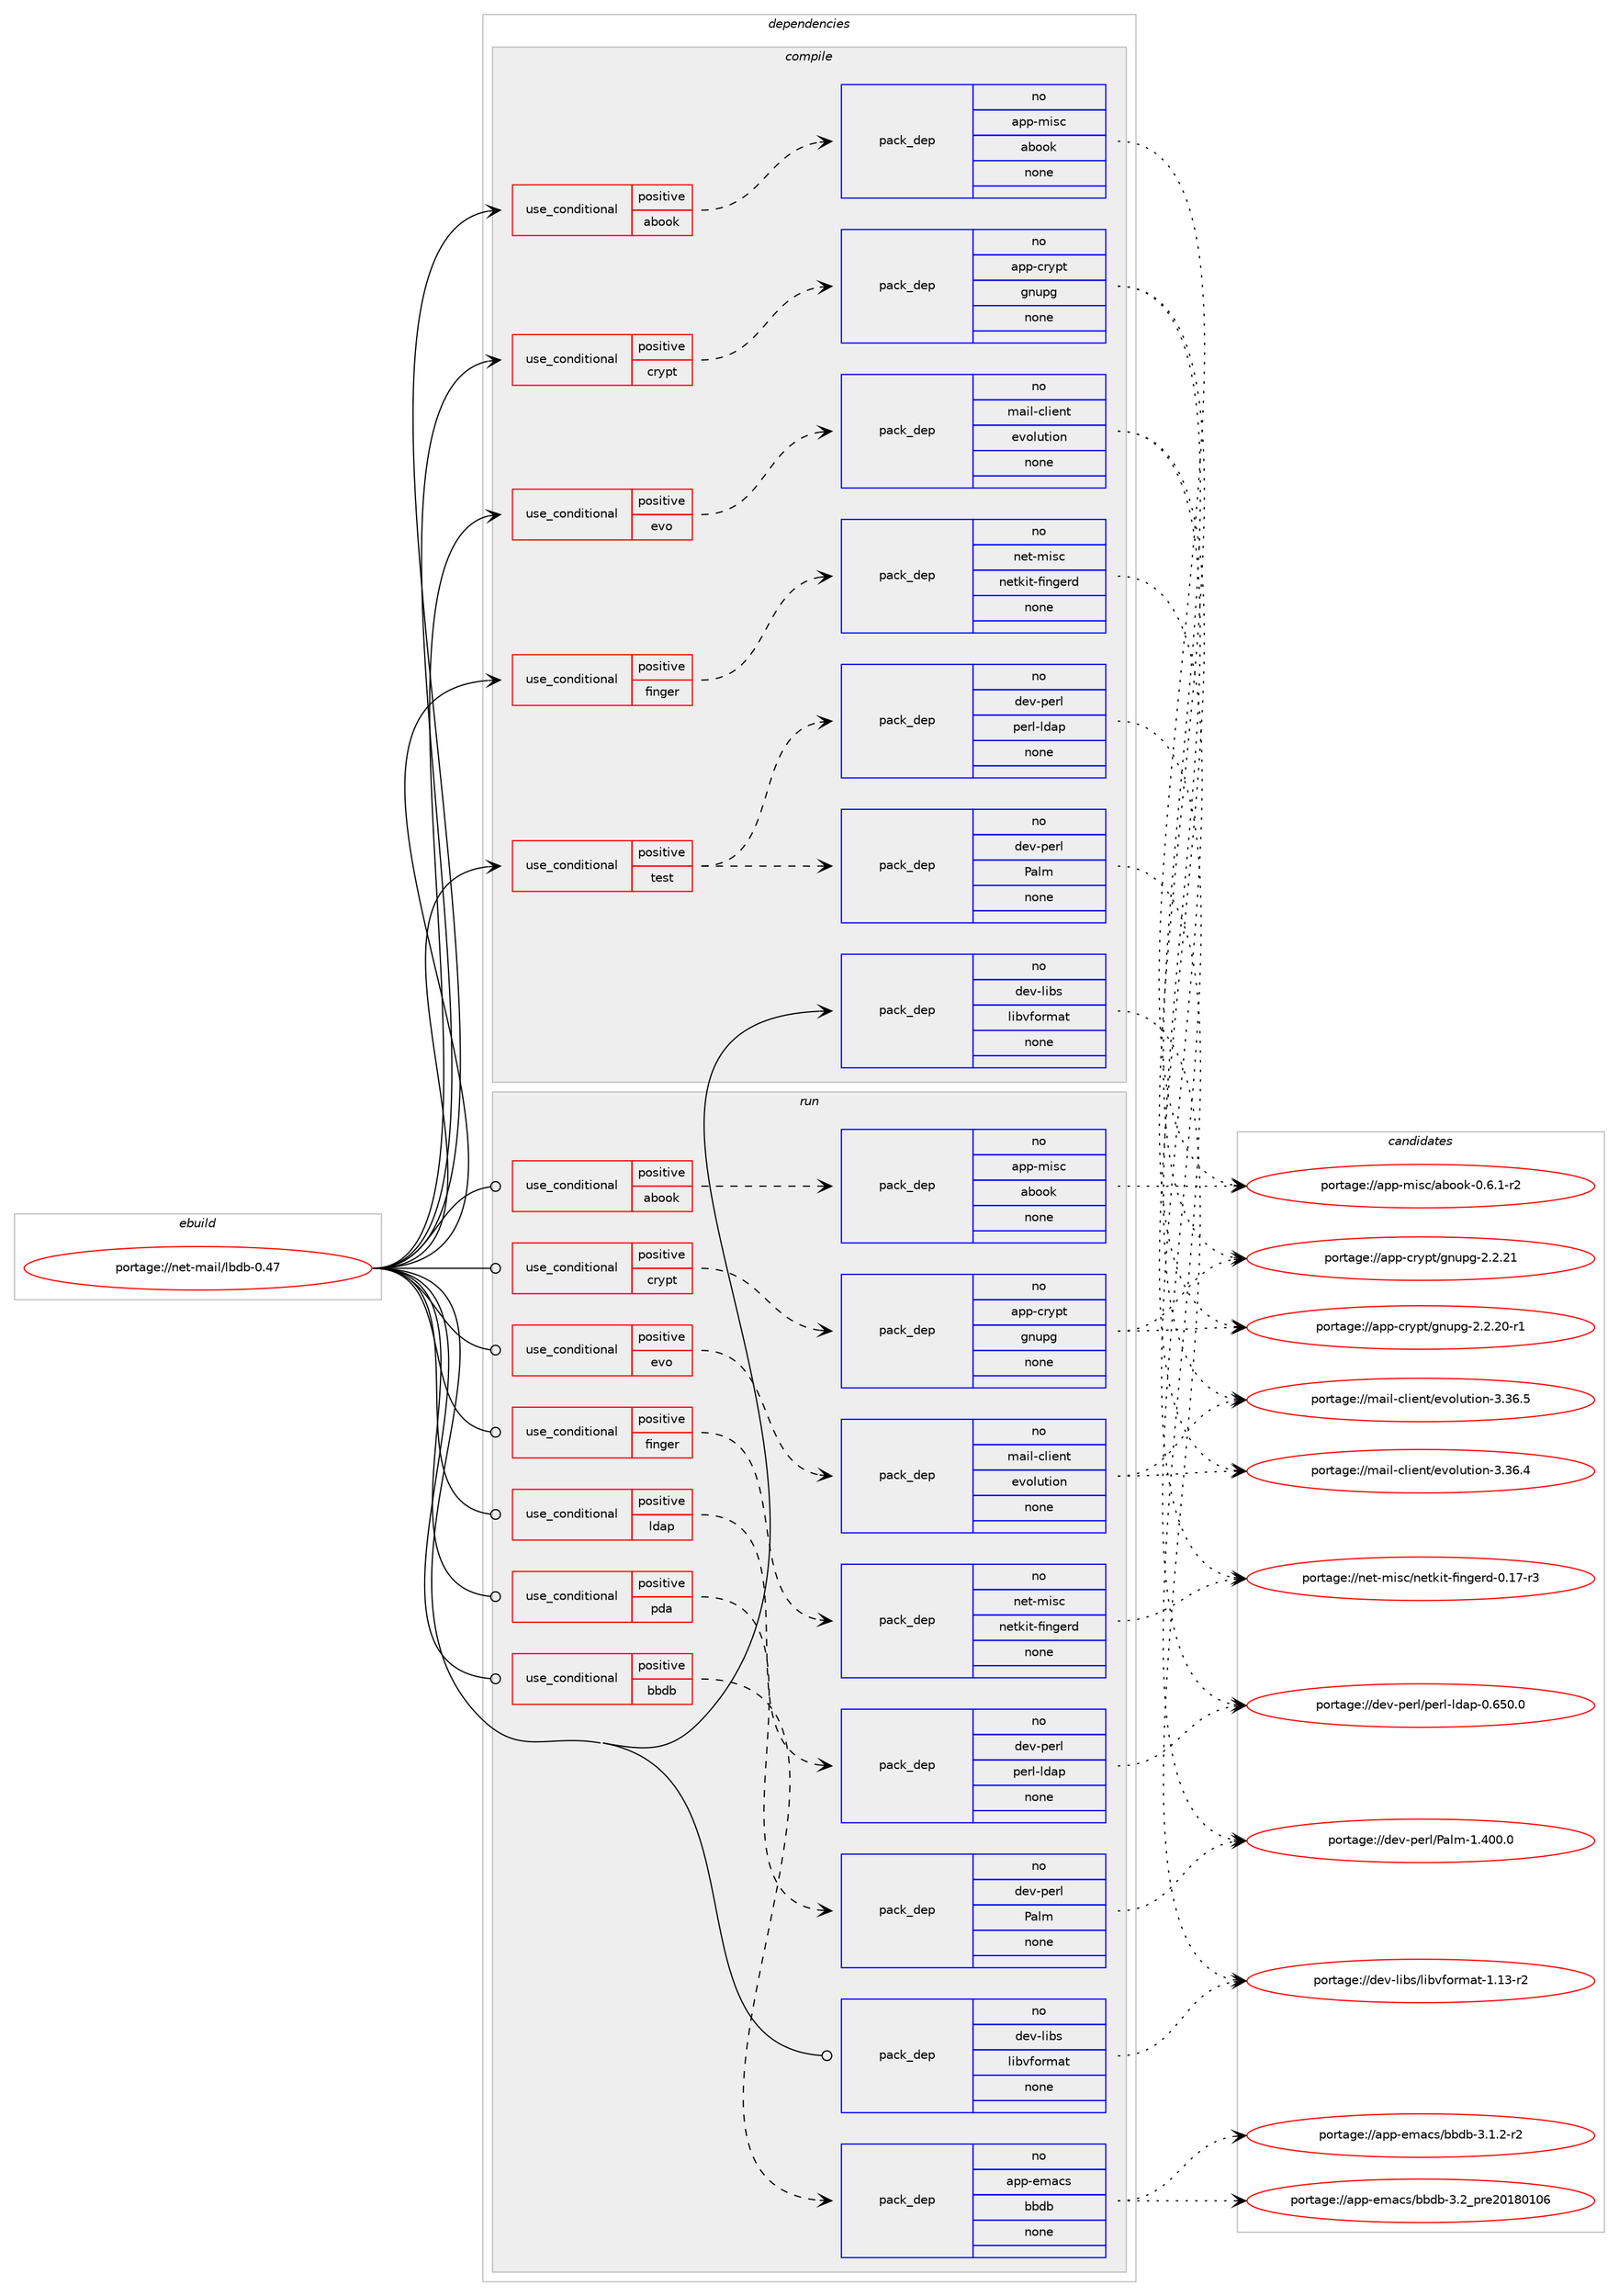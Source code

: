 digraph prolog {

# *************
# Graph options
# *************

newrank=true;
concentrate=true;
compound=true;
graph [rankdir=LR,fontname=Helvetica,fontsize=10,ranksep=1.5];#, ranksep=2.5, nodesep=0.2];
edge  [arrowhead=vee];
node  [fontname=Helvetica,fontsize=10];

# **********
# The ebuild
# **********

subgraph cluster_leftcol {
color=gray;
rank=same;
label=<<i>ebuild</i>>;
id [label="portage://net-mail/lbdb-0.47", color=red, width=4, href="../net-mail/lbdb-0.47.svg"];
}

# ****************
# The dependencies
# ****************

subgraph cluster_midcol {
color=gray;
label=<<i>dependencies</i>>;
subgraph cluster_compile {
fillcolor="#eeeeee";
style=filled;
label=<<i>compile</i>>;
subgraph cond623 {
dependency4005 [label=<<TABLE BORDER="0" CELLBORDER="1" CELLSPACING="0" CELLPADDING="4"><TR><TD ROWSPAN="3" CELLPADDING="10">use_conditional</TD></TR><TR><TD>positive</TD></TR><TR><TD>abook</TD></TR></TABLE>>, shape=none, color=red];
subgraph pack3317 {
dependency4006 [label=<<TABLE BORDER="0" CELLBORDER="1" CELLSPACING="0" CELLPADDING="4" WIDTH="220"><TR><TD ROWSPAN="6" CELLPADDING="30">pack_dep</TD></TR><TR><TD WIDTH="110">no</TD></TR><TR><TD>app-misc</TD></TR><TR><TD>abook</TD></TR><TR><TD>none</TD></TR><TR><TD></TD></TR></TABLE>>, shape=none, color=blue];
}
dependency4005:e -> dependency4006:w [weight=20,style="dashed",arrowhead="vee"];
}
id:e -> dependency4005:w [weight=20,style="solid",arrowhead="vee"];
subgraph cond624 {
dependency4007 [label=<<TABLE BORDER="0" CELLBORDER="1" CELLSPACING="0" CELLPADDING="4"><TR><TD ROWSPAN="3" CELLPADDING="10">use_conditional</TD></TR><TR><TD>positive</TD></TR><TR><TD>crypt</TD></TR></TABLE>>, shape=none, color=red];
subgraph pack3318 {
dependency4008 [label=<<TABLE BORDER="0" CELLBORDER="1" CELLSPACING="0" CELLPADDING="4" WIDTH="220"><TR><TD ROWSPAN="6" CELLPADDING="30">pack_dep</TD></TR><TR><TD WIDTH="110">no</TD></TR><TR><TD>app-crypt</TD></TR><TR><TD>gnupg</TD></TR><TR><TD>none</TD></TR><TR><TD></TD></TR></TABLE>>, shape=none, color=blue];
}
dependency4007:e -> dependency4008:w [weight=20,style="dashed",arrowhead="vee"];
}
id:e -> dependency4007:w [weight=20,style="solid",arrowhead="vee"];
subgraph cond625 {
dependency4009 [label=<<TABLE BORDER="0" CELLBORDER="1" CELLSPACING="0" CELLPADDING="4"><TR><TD ROWSPAN="3" CELLPADDING="10">use_conditional</TD></TR><TR><TD>positive</TD></TR><TR><TD>evo</TD></TR></TABLE>>, shape=none, color=red];
subgraph pack3319 {
dependency4010 [label=<<TABLE BORDER="0" CELLBORDER="1" CELLSPACING="0" CELLPADDING="4" WIDTH="220"><TR><TD ROWSPAN="6" CELLPADDING="30">pack_dep</TD></TR><TR><TD WIDTH="110">no</TD></TR><TR><TD>mail-client</TD></TR><TR><TD>evolution</TD></TR><TR><TD>none</TD></TR><TR><TD></TD></TR></TABLE>>, shape=none, color=blue];
}
dependency4009:e -> dependency4010:w [weight=20,style="dashed",arrowhead="vee"];
}
id:e -> dependency4009:w [weight=20,style="solid",arrowhead="vee"];
subgraph cond626 {
dependency4011 [label=<<TABLE BORDER="0" CELLBORDER="1" CELLSPACING="0" CELLPADDING="4"><TR><TD ROWSPAN="3" CELLPADDING="10">use_conditional</TD></TR><TR><TD>positive</TD></TR><TR><TD>finger</TD></TR></TABLE>>, shape=none, color=red];
subgraph pack3320 {
dependency4012 [label=<<TABLE BORDER="0" CELLBORDER="1" CELLSPACING="0" CELLPADDING="4" WIDTH="220"><TR><TD ROWSPAN="6" CELLPADDING="30">pack_dep</TD></TR><TR><TD WIDTH="110">no</TD></TR><TR><TD>net-misc</TD></TR><TR><TD>netkit-fingerd</TD></TR><TR><TD>none</TD></TR><TR><TD></TD></TR></TABLE>>, shape=none, color=blue];
}
dependency4011:e -> dependency4012:w [weight=20,style="dashed",arrowhead="vee"];
}
id:e -> dependency4011:w [weight=20,style="solid",arrowhead="vee"];
subgraph cond627 {
dependency4013 [label=<<TABLE BORDER="0" CELLBORDER="1" CELLSPACING="0" CELLPADDING="4"><TR><TD ROWSPAN="3" CELLPADDING="10">use_conditional</TD></TR><TR><TD>positive</TD></TR><TR><TD>test</TD></TR></TABLE>>, shape=none, color=red];
subgraph pack3321 {
dependency4014 [label=<<TABLE BORDER="0" CELLBORDER="1" CELLSPACING="0" CELLPADDING="4" WIDTH="220"><TR><TD ROWSPAN="6" CELLPADDING="30">pack_dep</TD></TR><TR><TD WIDTH="110">no</TD></TR><TR><TD>dev-perl</TD></TR><TR><TD>Palm</TD></TR><TR><TD>none</TD></TR><TR><TD></TD></TR></TABLE>>, shape=none, color=blue];
}
dependency4013:e -> dependency4014:w [weight=20,style="dashed",arrowhead="vee"];
subgraph pack3322 {
dependency4015 [label=<<TABLE BORDER="0" CELLBORDER="1" CELLSPACING="0" CELLPADDING="4" WIDTH="220"><TR><TD ROWSPAN="6" CELLPADDING="30">pack_dep</TD></TR><TR><TD WIDTH="110">no</TD></TR><TR><TD>dev-perl</TD></TR><TR><TD>perl-ldap</TD></TR><TR><TD>none</TD></TR><TR><TD></TD></TR></TABLE>>, shape=none, color=blue];
}
dependency4013:e -> dependency4015:w [weight=20,style="dashed",arrowhead="vee"];
}
id:e -> dependency4013:w [weight=20,style="solid",arrowhead="vee"];
subgraph pack3323 {
dependency4016 [label=<<TABLE BORDER="0" CELLBORDER="1" CELLSPACING="0" CELLPADDING="4" WIDTH="220"><TR><TD ROWSPAN="6" CELLPADDING="30">pack_dep</TD></TR><TR><TD WIDTH="110">no</TD></TR><TR><TD>dev-libs</TD></TR><TR><TD>libvformat</TD></TR><TR><TD>none</TD></TR><TR><TD></TD></TR></TABLE>>, shape=none, color=blue];
}
id:e -> dependency4016:w [weight=20,style="solid",arrowhead="vee"];
}
subgraph cluster_compileandrun {
fillcolor="#eeeeee";
style=filled;
label=<<i>compile and run</i>>;
}
subgraph cluster_run {
fillcolor="#eeeeee";
style=filled;
label=<<i>run</i>>;
subgraph cond628 {
dependency4017 [label=<<TABLE BORDER="0" CELLBORDER="1" CELLSPACING="0" CELLPADDING="4"><TR><TD ROWSPAN="3" CELLPADDING="10">use_conditional</TD></TR><TR><TD>positive</TD></TR><TR><TD>abook</TD></TR></TABLE>>, shape=none, color=red];
subgraph pack3324 {
dependency4018 [label=<<TABLE BORDER="0" CELLBORDER="1" CELLSPACING="0" CELLPADDING="4" WIDTH="220"><TR><TD ROWSPAN="6" CELLPADDING="30">pack_dep</TD></TR><TR><TD WIDTH="110">no</TD></TR><TR><TD>app-misc</TD></TR><TR><TD>abook</TD></TR><TR><TD>none</TD></TR><TR><TD></TD></TR></TABLE>>, shape=none, color=blue];
}
dependency4017:e -> dependency4018:w [weight=20,style="dashed",arrowhead="vee"];
}
id:e -> dependency4017:w [weight=20,style="solid",arrowhead="odot"];
subgraph cond629 {
dependency4019 [label=<<TABLE BORDER="0" CELLBORDER="1" CELLSPACING="0" CELLPADDING="4"><TR><TD ROWSPAN="3" CELLPADDING="10">use_conditional</TD></TR><TR><TD>positive</TD></TR><TR><TD>bbdb</TD></TR></TABLE>>, shape=none, color=red];
subgraph pack3325 {
dependency4020 [label=<<TABLE BORDER="0" CELLBORDER="1" CELLSPACING="0" CELLPADDING="4" WIDTH="220"><TR><TD ROWSPAN="6" CELLPADDING="30">pack_dep</TD></TR><TR><TD WIDTH="110">no</TD></TR><TR><TD>app-emacs</TD></TR><TR><TD>bbdb</TD></TR><TR><TD>none</TD></TR><TR><TD></TD></TR></TABLE>>, shape=none, color=blue];
}
dependency4019:e -> dependency4020:w [weight=20,style="dashed",arrowhead="vee"];
}
id:e -> dependency4019:w [weight=20,style="solid",arrowhead="odot"];
subgraph cond630 {
dependency4021 [label=<<TABLE BORDER="0" CELLBORDER="1" CELLSPACING="0" CELLPADDING="4"><TR><TD ROWSPAN="3" CELLPADDING="10">use_conditional</TD></TR><TR><TD>positive</TD></TR><TR><TD>crypt</TD></TR></TABLE>>, shape=none, color=red];
subgraph pack3326 {
dependency4022 [label=<<TABLE BORDER="0" CELLBORDER="1" CELLSPACING="0" CELLPADDING="4" WIDTH="220"><TR><TD ROWSPAN="6" CELLPADDING="30">pack_dep</TD></TR><TR><TD WIDTH="110">no</TD></TR><TR><TD>app-crypt</TD></TR><TR><TD>gnupg</TD></TR><TR><TD>none</TD></TR><TR><TD></TD></TR></TABLE>>, shape=none, color=blue];
}
dependency4021:e -> dependency4022:w [weight=20,style="dashed",arrowhead="vee"];
}
id:e -> dependency4021:w [weight=20,style="solid",arrowhead="odot"];
subgraph cond631 {
dependency4023 [label=<<TABLE BORDER="0" CELLBORDER="1" CELLSPACING="0" CELLPADDING="4"><TR><TD ROWSPAN="3" CELLPADDING="10">use_conditional</TD></TR><TR><TD>positive</TD></TR><TR><TD>evo</TD></TR></TABLE>>, shape=none, color=red];
subgraph pack3327 {
dependency4024 [label=<<TABLE BORDER="0" CELLBORDER="1" CELLSPACING="0" CELLPADDING="4" WIDTH="220"><TR><TD ROWSPAN="6" CELLPADDING="30">pack_dep</TD></TR><TR><TD WIDTH="110">no</TD></TR><TR><TD>mail-client</TD></TR><TR><TD>evolution</TD></TR><TR><TD>none</TD></TR><TR><TD></TD></TR></TABLE>>, shape=none, color=blue];
}
dependency4023:e -> dependency4024:w [weight=20,style="dashed",arrowhead="vee"];
}
id:e -> dependency4023:w [weight=20,style="solid",arrowhead="odot"];
subgraph cond632 {
dependency4025 [label=<<TABLE BORDER="0" CELLBORDER="1" CELLSPACING="0" CELLPADDING="4"><TR><TD ROWSPAN="3" CELLPADDING="10">use_conditional</TD></TR><TR><TD>positive</TD></TR><TR><TD>finger</TD></TR></TABLE>>, shape=none, color=red];
subgraph pack3328 {
dependency4026 [label=<<TABLE BORDER="0" CELLBORDER="1" CELLSPACING="0" CELLPADDING="4" WIDTH="220"><TR><TD ROWSPAN="6" CELLPADDING="30">pack_dep</TD></TR><TR><TD WIDTH="110">no</TD></TR><TR><TD>net-misc</TD></TR><TR><TD>netkit-fingerd</TD></TR><TR><TD>none</TD></TR><TR><TD></TD></TR></TABLE>>, shape=none, color=blue];
}
dependency4025:e -> dependency4026:w [weight=20,style="dashed",arrowhead="vee"];
}
id:e -> dependency4025:w [weight=20,style="solid",arrowhead="odot"];
subgraph cond633 {
dependency4027 [label=<<TABLE BORDER="0" CELLBORDER="1" CELLSPACING="0" CELLPADDING="4"><TR><TD ROWSPAN="3" CELLPADDING="10">use_conditional</TD></TR><TR><TD>positive</TD></TR><TR><TD>ldap</TD></TR></TABLE>>, shape=none, color=red];
subgraph pack3329 {
dependency4028 [label=<<TABLE BORDER="0" CELLBORDER="1" CELLSPACING="0" CELLPADDING="4" WIDTH="220"><TR><TD ROWSPAN="6" CELLPADDING="30">pack_dep</TD></TR><TR><TD WIDTH="110">no</TD></TR><TR><TD>dev-perl</TD></TR><TR><TD>perl-ldap</TD></TR><TR><TD>none</TD></TR><TR><TD></TD></TR></TABLE>>, shape=none, color=blue];
}
dependency4027:e -> dependency4028:w [weight=20,style="dashed",arrowhead="vee"];
}
id:e -> dependency4027:w [weight=20,style="solid",arrowhead="odot"];
subgraph cond634 {
dependency4029 [label=<<TABLE BORDER="0" CELLBORDER="1" CELLSPACING="0" CELLPADDING="4"><TR><TD ROWSPAN="3" CELLPADDING="10">use_conditional</TD></TR><TR><TD>positive</TD></TR><TR><TD>pda</TD></TR></TABLE>>, shape=none, color=red];
subgraph pack3330 {
dependency4030 [label=<<TABLE BORDER="0" CELLBORDER="1" CELLSPACING="0" CELLPADDING="4" WIDTH="220"><TR><TD ROWSPAN="6" CELLPADDING="30">pack_dep</TD></TR><TR><TD WIDTH="110">no</TD></TR><TR><TD>dev-perl</TD></TR><TR><TD>Palm</TD></TR><TR><TD>none</TD></TR><TR><TD></TD></TR></TABLE>>, shape=none, color=blue];
}
dependency4029:e -> dependency4030:w [weight=20,style="dashed",arrowhead="vee"];
}
id:e -> dependency4029:w [weight=20,style="solid",arrowhead="odot"];
subgraph pack3331 {
dependency4031 [label=<<TABLE BORDER="0" CELLBORDER="1" CELLSPACING="0" CELLPADDING="4" WIDTH="220"><TR><TD ROWSPAN="6" CELLPADDING="30">pack_dep</TD></TR><TR><TD WIDTH="110">no</TD></TR><TR><TD>dev-libs</TD></TR><TR><TD>libvformat</TD></TR><TR><TD>none</TD></TR><TR><TD></TD></TR></TABLE>>, shape=none, color=blue];
}
id:e -> dependency4031:w [weight=20,style="solid",arrowhead="odot"];
}
}

# **************
# The candidates
# **************

subgraph cluster_choices {
rank=same;
color=gray;
label=<<i>candidates</i>>;

subgraph choice3317 {
color=black;
nodesep=1;
choice9711211245109105115994797981111111074548465446494511450 [label="portage://app-misc/abook-0.6.1-r2", color=red, width=4,href="../app-misc/abook-0.6.1-r2.svg"];
dependency4006:e -> choice9711211245109105115994797981111111074548465446494511450:w [style=dotted,weight="100"];
}
subgraph choice3318 {
color=black;
nodesep=1;
choice9711211245991141211121164710311011711210345504650465049 [label="portage://app-crypt/gnupg-2.2.21", color=red, width=4,href="../app-crypt/gnupg-2.2.21.svg"];
choice97112112459911412111211647103110117112103455046504650484511449 [label="portage://app-crypt/gnupg-2.2.20-r1", color=red, width=4,href="../app-crypt/gnupg-2.2.20-r1.svg"];
dependency4008:e -> choice9711211245991141211121164710311011711210345504650465049:w [style=dotted,weight="100"];
dependency4008:e -> choice97112112459911412111211647103110117112103455046504650484511449:w [style=dotted,weight="100"];
}
subgraph choice3319 {
color=black;
nodesep=1;
choice1099710510845991081051011101164710111811110811711610511111045514651544653 [label="portage://mail-client/evolution-3.36.5", color=red, width=4,href="../mail-client/evolution-3.36.5.svg"];
choice1099710510845991081051011101164710111811110811711610511111045514651544652 [label="portage://mail-client/evolution-3.36.4", color=red, width=4,href="../mail-client/evolution-3.36.4.svg"];
dependency4010:e -> choice1099710510845991081051011101164710111811110811711610511111045514651544653:w [style=dotted,weight="100"];
dependency4010:e -> choice1099710510845991081051011101164710111811110811711610511111045514651544652:w [style=dotted,weight="100"];
}
subgraph choice3320 {
color=black;
nodesep=1;
choice1101011164510910511599471101011161071051164510210511010310111410045484649554511451 [label="portage://net-misc/netkit-fingerd-0.17-r3", color=red, width=4,href="../net-misc/netkit-fingerd-0.17-r3.svg"];
dependency4012:e -> choice1101011164510910511599471101011161071051164510210511010310111410045484649554511451:w [style=dotted,weight="100"];
}
subgraph choice3321 {
color=black;
nodesep=1;
choice100101118451121011141084780971081094549465248484648 [label="portage://dev-perl/Palm-1.400.0", color=red, width=4,href="../dev-perl/Palm-1.400.0.svg"];
dependency4014:e -> choice100101118451121011141084780971081094549465248484648:w [style=dotted,weight="100"];
}
subgraph choice3322 {
color=black;
nodesep=1;
choice100101118451121011141084711210111410845108100971124548465453484648 [label="portage://dev-perl/perl-ldap-0.650.0", color=red, width=4,href="../dev-perl/perl-ldap-0.650.0.svg"];
dependency4015:e -> choice100101118451121011141084711210111410845108100971124548465453484648:w [style=dotted,weight="100"];
}
subgraph choice3323 {
color=black;
nodesep=1;
choice100101118451081059811547108105981181021111141099711645494649514511450 [label="portage://dev-libs/libvformat-1.13-r2", color=red, width=4,href="../dev-libs/libvformat-1.13-r2.svg"];
dependency4016:e -> choice100101118451081059811547108105981181021111141099711645494649514511450:w [style=dotted,weight="100"];
}
subgraph choice3324 {
color=black;
nodesep=1;
choice9711211245109105115994797981111111074548465446494511450 [label="portage://app-misc/abook-0.6.1-r2", color=red, width=4,href="../app-misc/abook-0.6.1-r2.svg"];
dependency4018:e -> choice9711211245109105115994797981111111074548465446494511450:w [style=dotted,weight="100"];
}
subgraph choice3325 {
color=black;
nodesep=1;
choice971121124510110997991154798981009845514650951121141015048495648494854 [label="portage://app-emacs/bbdb-3.2_pre20180106", color=red, width=4,href="../app-emacs/bbdb-3.2_pre20180106.svg"];
choice97112112451011099799115479898100984551464946504511450 [label="portage://app-emacs/bbdb-3.1.2-r2", color=red, width=4,href="../app-emacs/bbdb-3.1.2-r2.svg"];
dependency4020:e -> choice971121124510110997991154798981009845514650951121141015048495648494854:w [style=dotted,weight="100"];
dependency4020:e -> choice97112112451011099799115479898100984551464946504511450:w [style=dotted,weight="100"];
}
subgraph choice3326 {
color=black;
nodesep=1;
choice9711211245991141211121164710311011711210345504650465049 [label="portage://app-crypt/gnupg-2.2.21", color=red, width=4,href="../app-crypt/gnupg-2.2.21.svg"];
choice97112112459911412111211647103110117112103455046504650484511449 [label="portage://app-crypt/gnupg-2.2.20-r1", color=red, width=4,href="../app-crypt/gnupg-2.2.20-r1.svg"];
dependency4022:e -> choice9711211245991141211121164710311011711210345504650465049:w [style=dotted,weight="100"];
dependency4022:e -> choice97112112459911412111211647103110117112103455046504650484511449:w [style=dotted,weight="100"];
}
subgraph choice3327 {
color=black;
nodesep=1;
choice1099710510845991081051011101164710111811110811711610511111045514651544653 [label="portage://mail-client/evolution-3.36.5", color=red, width=4,href="../mail-client/evolution-3.36.5.svg"];
choice1099710510845991081051011101164710111811110811711610511111045514651544652 [label="portage://mail-client/evolution-3.36.4", color=red, width=4,href="../mail-client/evolution-3.36.4.svg"];
dependency4024:e -> choice1099710510845991081051011101164710111811110811711610511111045514651544653:w [style=dotted,weight="100"];
dependency4024:e -> choice1099710510845991081051011101164710111811110811711610511111045514651544652:w [style=dotted,weight="100"];
}
subgraph choice3328 {
color=black;
nodesep=1;
choice1101011164510910511599471101011161071051164510210511010310111410045484649554511451 [label="portage://net-misc/netkit-fingerd-0.17-r3", color=red, width=4,href="../net-misc/netkit-fingerd-0.17-r3.svg"];
dependency4026:e -> choice1101011164510910511599471101011161071051164510210511010310111410045484649554511451:w [style=dotted,weight="100"];
}
subgraph choice3329 {
color=black;
nodesep=1;
choice100101118451121011141084711210111410845108100971124548465453484648 [label="portage://dev-perl/perl-ldap-0.650.0", color=red, width=4,href="../dev-perl/perl-ldap-0.650.0.svg"];
dependency4028:e -> choice100101118451121011141084711210111410845108100971124548465453484648:w [style=dotted,weight="100"];
}
subgraph choice3330 {
color=black;
nodesep=1;
choice100101118451121011141084780971081094549465248484648 [label="portage://dev-perl/Palm-1.400.0", color=red, width=4,href="../dev-perl/Palm-1.400.0.svg"];
dependency4030:e -> choice100101118451121011141084780971081094549465248484648:w [style=dotted,weight="100"];
}
subgraph choice3331 {
color=black;
nodesep=1;
choice100101118451081059811547108105981181021111141099711645494649514511450 [label="portage://dev-libs/libvformat-1.13-r2", color=red, width=4,href="../dev-libs/libvformat-1.13-r2.svg"];
dependency4031:e -> choice100101118451081059811547108105981181021111141099711645494649514511450:w [style=dotted,weight="100"];
}
}

}
